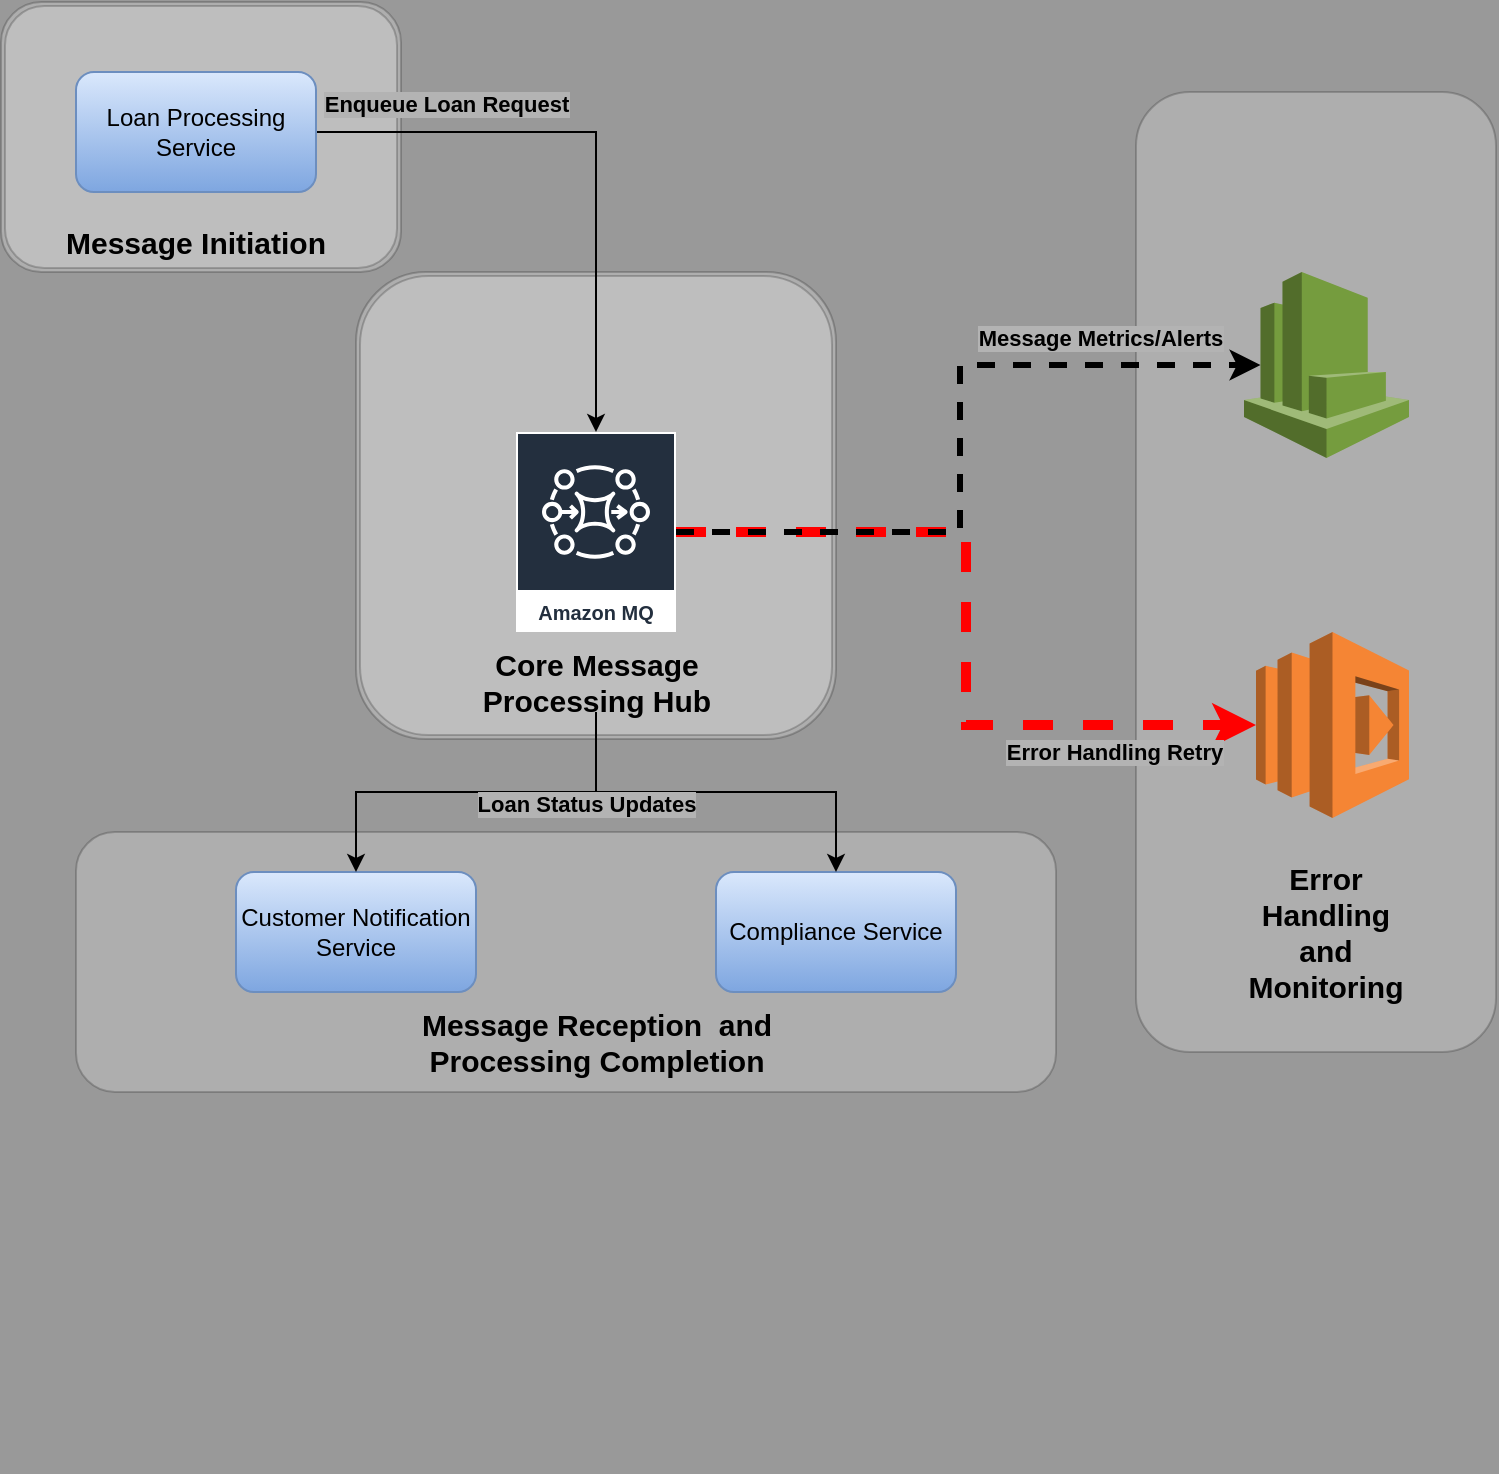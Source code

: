 <mxfile version="24.7.17">
  <diagram name="Page-1" id="SkigJRigNg3A36J5fPUV">
    <mxGraphModel dx="1134" dy="703" grid="1" gridSize="10" guides="1" tooltips="1" connect="1" arrows="1" fold="1" page="1" pageScale="1" pageWidth="850" pageHeight="1100" background="#999999" math="0" shadow="0">
      <root>
        <mxCell id="0" />
        <mxCell id="1" parent="0" />
        <mxCell id="YzbT-L8hGDfXFzFk-YVD-21" value="a" style="shape=ext;double=1;rounded=1;whiteSpace=wrap;html=1;textOpacity=0;opacity=20;" parent="1" vertex="1">
          <mxGeometry x="52.5" y="5" width="200" height="135" as="geometry" />
        </mxCell>
        <mxCell id="YzbT-L8hGDfXFzFk-YVD-18" value="" style="shape=ext;double=1;rounded=1;whiteSpace=wrap;html=1;opacity=20;" parent="1" vertex="1">
          <mxGeometry x="230" y="140" width="240" height="233.5" as="geometry" />
        </mxCell>
        <mxCell id="YzbT-L8hGDfXFzFk-YVD-16" value="" style="rounded=1;whiteSpace=wrap;html=1;opacity=20;" parent="1" vertex="1">
          <mxGeometry x="90" y="420" width="490" height="130" as="geometry" />
        </mxCell>
        <mxCell id="YzbT-L8hGDfXFzFk-YVD-11" value="" style="rounded=1;whiteSpace=wrap;html=1;opacity=20;" parent="1" vertex="1">
          <mxGeometry x="620" y="50" width="180" height="480" as="geometry" />
        </mxCell>
        <mxCell id="YzbT-L8hGDfXFzFk-YVD-1" value="Amazon MQ" style="sketch=0;outlineConnect=0;fontColor=#232F3E;gradientColor=none;strokeColor=#ffffff;fillColor=#232F3E;dashed=0;verticalLabelPosition=middle;verticalAlign=bottom;align=center;html=1;whiteSpace=wrap;fontSize=10;fontStyle=1;spacing=3;shape=mxgraph.aws4.productIcon;prIcon=mxgraph.aws4.mq;" parent="1" vertex="1">
          <mxGeometry x="310" y="220" width="80" height="100" as="geometry" />
        </mxCell>
        <mxCell id="YzbT-L8hGDfXFzFk-YVD-2" value="" style="outlineConnect=0;dashed=0;verticalLabelPosition=bottom;verticalAlign=top;align=center;html=1;shape=mxgraph.aws3.cloudwatch;fillColor=#759C3E;gradientColor=none;" parent="1" vertex="1">
          <mxGeometry x="674" y="140" width="82.5" height="93" as="geometry" />
        </mxCell>
        <mxCell id="YzbT-L8hGDfXFzFk-YVD-3" value="" style="outlineConnect=0;dashed=0;verticalLabelPosition=bottom;verticalAlign=top;align=center;html=1;shape=mxgraph.aws3.lambda;fillColor=#F58534;gradientColor=none;" parent="1" vertex="1">
          <mxGeometry x="680" y="320" width="76.5" height="93" as="geometry" />
        </mxCell>
        <mxCell id="YzbT-L8hGDfXFzFk-YVD-4" value="Compliance Service" style="rounded=1;whiteSpace=wrap;html=1;fillColor=#dae8fc;gradientColor=#7ea6e0;strokeColor=#6c8ebf;" parent="1" vertex="1">
          <mxGeometry x="410" y="440" width="120" height="60" as="geometry" />
        </mxCell>
        <mxCell id="YzbT-L8hGDfXFzFk-YVD-5" value="Customer Notification Service" style="rounded=1;whiteSpace=wrap;html=1;fillColor=#dae8fc;gradientColor=#7ea6e0;strokeColor=#6c8ebf;" parent="1" vertex="1">
          <mxGeometry x="170" y="440" width="120" height="60" as="geometry" />
        </mxCell>
        <mxCell id="YzbT-L8hGDfXFzFk-YVD-30" style="edgeStyle=orthogonalEdgeStyle;rounded=0;orthogonalLoop=1;jettySize=auto;html=1;exitX=1;exitY=0.5;exitDx=0;exitDy=0;" parent="1" source="YzbT-L8hGDfXFzFk-YVD-6" target="YzbT-L8hGDfXFzFk-YVD-1" edge="1">
          <mxGeometry relative="1" as="geometry" />
        </mxCell>
        <mxCell id="YzbT-L8hGDfXFzFk-YVD-6" value="Loan Processing Service" style="rounded=1;whiteSpace=wrap;html=1;fillColor=#dae8fc;gradientColor=#7ea6e0;strokeColor=#6c8ebf;" parent="1" vertex="1">
          <mxGeometry x="90" y="40" width="120" height="60" as="geometry" />
        </mxCell>
        <mxCell id="YzbT-L8hGDfXFzFk-YVD-7" style="edgeStyle=orthogonalEdgeStyle;rounded=0;orthogonalLoop=1;jettySize=auto;html=1;entryX=0;entryY=0.5;entryDx=0;entryDy=0;entryPerimeter=0;dashed=1;strokeColor=#FF0000;strokeWidth=5;" parent="1" source="YzbT-L8hGDfXFzFk-YVD-1" target="YzbT-L8hGDfXFzFk-YVD-3" edge="1">
          <mxGeometry relative="1" as="geometry" />
        </mxCell>
        <mxCell id="YzbT-L8hGDfXFzFk-YVD-8" value="Error Handling Retry" style="edgeLabel;html=1;align=center;verticalAlign=middle;resizable=0;points=[];labelBackgroundColor=#B3B3B3;fontStyle=1" parent="YzbT-L8hGDfXFzFk-YVD-7" vertex="1" connectable="0">
          <mxGeometry x="-0.353" y="-6" relative="1" as="geometry">
            <mxPoint x="94" y="104" as="offset" />
          </mxGeometry>
        </mxCell>
        <mxCell id="YzbT-L8hGDfXFzFk-YVD-9" style="edgeStyle=orthogonalEdgeStyle;rounded=0;orthogonalLoop=1;jettySize=auto;html=1;entryX=0.1;entryY=0.5;entryDx=0;entryDy=0;entryPerimeter=0;strokeWidth=3;dashed=1;" parent="1" source="YzbT-L8hGDfXFzFk-YVD-1" target="YzbT-L8hGDfXFzFk-YVD-2" edge="1">
          <mxGeometry relative="1" as="geometry" />
        </mxCell>
        <mxCell id="YzbT-L8hGDfXFzFk-YVD-10" value="Message Metrics/Alerts" style="edgeLabel;html=1;align=center;verticalAlign=middle;resizable=0;points=[];labelBackgroundColor=#B3B3B3;fontStyle=1" parent="1" vertex="1" connectable="0">
          <mxGeometry x="600.001" y="290" as="geometry">
            <mxPoint x="2" y="-117" as="offset" />
          </mxGeometry>
        </mxCell>
        <mxCell id="YzbT-L8hGDfXFzFk-YVD-17" value="Message Reception&amp;nbsp; and Processing Completion" style="text;strokeColor=none;align=center;fillColor=none;html=1;verticalAlign=middle;whiteSpace=wrap;rounded=0;fontStyle=1;fontSize=15;" parent="1" vertex="1">
          <mxGeometry x="252.5" y="510" width="195" height="30" as="geometry" />
        </mxCell>
        <mxCell id="YzbT-L8hGDfXFzFk-YVD-27" style="edgeStyle=orthogonalEdgeStyle;rounded=0;orthogonalLoop=1;jettySize=auto;html=1;" parent="1" source="YzbT-L8hGDfXFzFk-YVD-19" target="YzbT-L8hGDfXFzFk-YVD-5" edge="1">
          <mxGeometry relative="1" as="geometry" />
        </mxCell>
        <mxCell id="YzbT-L8hGDfXFzFk-YVD-28" style="edgeStyle=orthogonalEdgeStyle;rounded=0;orthogonalLoop=1;jettySize=auto;html=1;entryX=0.5;entryY=0;entryDx=0;entryDy=0;" parent="1" source="YzbT-L8hGDfXFzFk-YVD-19" target="YzbT-L8hGDfXFzFk-YVD-4" edge="1">
          <mxGeometry relative="1" as="geometry" />
        </mxCell>
        <mxCell id="YzbT-L8hGDfXFzFk-YVD-19" value="Core Message Processing Hub" style="text;strokeColor=none;align=center;fillColor=none;html=1;verticalAlign=middle;whiteSpace=wrap;rounded=0;fontSize=15;fontStyle=1" parent="1" vertex="1">
          <mxGeometry x="272.5" y="330" width="155" height="30" as="geometry" />
        </mxCell>
        <mxCell id="YzbT-L8hGDfXFzFk-YVD-22" value="Message Initiation" style="text;strokeColor=none;align=center;fillColor=none;html=1;verticalAlign=middle;whiteSpace=wrap;rounded=0;fontSize=15;fontStyle=1" parent="1" vertex="1">
          <mxGeometry x="80" y="110" width="140" height="30" as="geometry" />
        </mxCell>
        <mxCell id="YzbT-L8hGDfXFzFk-YVD-24" value="Error Handling and Monitoring" style="text;strokeColor=none;align=center;fillColor=none;html=1;verticalAlign=middle;whiteSpace=wrap;rounded=0;fontSize=15;fontStyle=1" parent="1" vertex="1">
          <mxGeometry x="685.25" y="455" width="60" height="30" as="geometry" />
        </mxCell>
        <mxCell id="lU9kTMsstc44mvVwPtHD-2" value="Enqueue Loan Request" style="edgeLabel;html=1;align=center;verticalAlign=middle;resizable=0;points=[];labelBackgroundColor=#B3B3B3;fontStyle=1" vertex="1" connectable="0" parent="1">
          <mxGeometry x="630.004" y="390" as="geometry">
            <mxPoint x="-355" y="-334" as="offset" />
          </mxGeometry>
        </mxCell>
        <mxCell id="lU9kTMsstc44mvVwPtHD-3" value="Loan Status Updates" style="edgeLabel;html=1;align=center;verticalAlign=middle;resizable=0;points=[];labelBackgroundColor=#B3B3B3;fontStyle=1" vertex="1" connectable="0" parent="1">
          <mxGeometry x="700.004" y="740" as="geometry">
            <mxPoint x="-355" y="-334" as="offset" />
          </mxGeometry>
        </mxCell>
      </root>
    </mxGraphModel>
  </diagram>
</mxfile>

